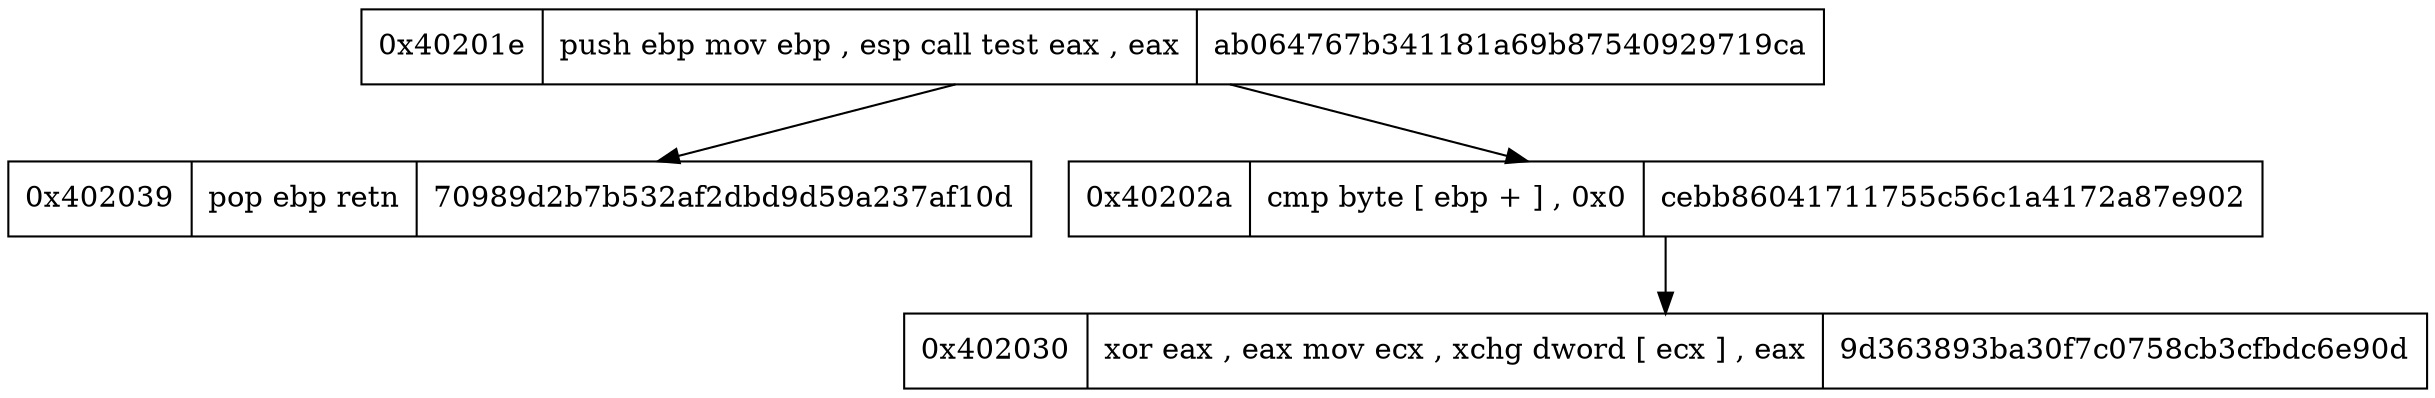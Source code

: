 digraph{
node [shape=record];
"0x40201e"[label="0x40201e|  push ebp
 mov ebp ,  esp
 call
 test eax ,  eax
| ab064767b341181a69b87540929719ca"] "0x40201e" -> "0x402039""0x40201e" -> "0x40202a""0x402039"[label="0x402039|  pop ebp
 retn
| 70989d2b7b532af2dbd9d59a237af10d"] "0x40202a"[label="0x40202a|  cmp byte  [ ebp + ] ,  0x0
| cebb86041711755c56c1a4172a87e902"] "0x40202a" -> "0x402030""0x402030"[label="0x402030|  xor eax ,  eax
 mov ecx , 
 xchg dword  [ ecx ] ,  eax
| 9d363893ba30f7c0758cb3cfbdc6e90d"] }